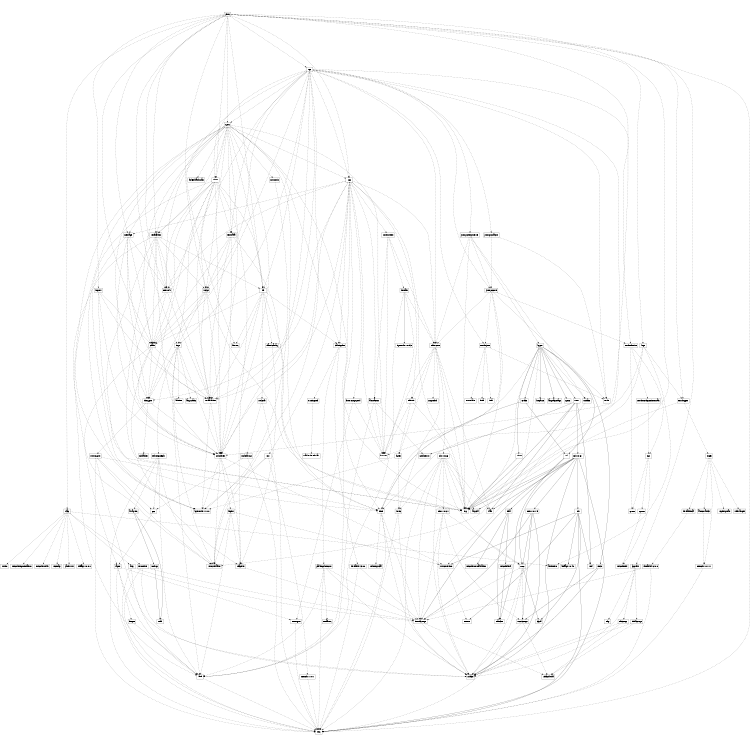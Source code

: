 digraph dependencies {
	ratio=1.0;
	size="5,5";
	N0[label="pbtc",shape=box];
	N1[label="app_dirs",shape=box];
	N2[label="chain",shape=box];
	N3[label="clap",shape=box];
	N4[label="db",shape=box];
	N5[label="env_logger",shape=box];
	N6[label="import",shape=box];
	N7[label="keys",shape=box];
	N8[label="libc",shape=box];
	N9[label="log",shape=box];
	N10[label="logs",shape=box];
	N11[label="message",shape=box];
	N12[label="miner",shape=box];
	N13[label="network",shape=box];
	N14[label="p2p",shape=box];
	N15[label="primitives",shape=box];
	N16[label="rpc",shape=box];
	N17[label="script",shape=box];
	N18[label="sync",shape=box];
	N19[label="verification",shape=box];
	N20[label="abstract-ns",shape=box];
	N21[label="futures",shape=box];
	N22[label="quick-error",shape=box];
	N23[label="rand",shape=box];
	N24[label="aho-corasick",shape=box];
	N25[label="memchr v0.1.11",shape=box];
	N26[label="ansi_term",shape=box];
	N27[label="ole32-sys",shape=box];
	N28[label="shell32-sys",shape=box];
	N29[label="winapi",shape=box];
	N30[label="xdg",shape=box];
	N31[label="arrayvec",shape=box];
	N32[label="nodrop",shape=box];
	N33[label="odds",shape=box];
	N34[label="atty",shape=box];
	N35[label="kernel32-sys",shape=box];
	N36[label="base58",shape=box];
	N37[label="bigint",shape=box];
	N38[label="heapsize",shape=box];
	N39[label="rustc-serialize",shape=box];
	N40[label="rustc_version",shape=box];
	N41[label="bit-vec",shape=box];
	N42[label="bitcrypto",shape=box];
	N43[label="rust-crypto",shape=box];
	N44[label="siphasher",shape=box];
	N45[label="bitflags v0.4.0",shape=box];
	N46[label="bitflags v0.8.0",shape=box];
	N47[label="byteorder v0.5.3",shape=box];
	N48[label="byteorder v1.0.0",shape=box];
	N49[label="bytes",shape=box];
	N50[label="iovec",shape=box];
	N51[label="cfg-if",shape=box];
	N52[label="serialization",shape=box];
	N53[label="strsim",shape=box];
	N54[label="term_size",shape=box];
	N55[label="unicode-segmentation",shape=box];
	N56[label="unicode-width",shape=box];
	N57[label="vec_map",shape=box];
	N58[label="yaml-rust",shape=box];
	N59[label="cookie",shape=box];
	N60[label="time",shape=box];
	N61[label="url",shape=box];
	N62[label="csv",shape=box];
	N63[label="memchr v1.0.1",shape=box];
	N64[label="elastic-array",shape=box];
	N65[label="parking_lot",shape=box];
	N66[label="rocksdb",shape=box];
	N67[label="deque",shape=box];
	N68[label="domain",shape=box];
	N69[label="tokio-core",shape=box];
	N70[label="dtoa",shape=box];
	N71[label="regex",shape=box];
	N72[label="eth-secp256k1",shape=box];
	N73[label="gcc",shape=box];
	N74[label="futures-cpupool",shape=box];
	N75[label="num_cpus",shape=box];
	N76[label="rayon",shape=box];
	N77[label="httparse",shape=box];
	N78[label="hyper",shape=box];
	N79[label="language-tags",shape=box];
	N80[label="mime",shape=box];
	N81[label="rotor",shape=box];
	N82[label="spmc",shape=box];
	N83[label="unicase",shape=box];
	N84[label="vecio",shape=box];
	N85[label="idna",shape=box];
	N86[label="matches",shape=box];
	N87[label="unicode-bidi",shape=box];
	N88[label="unicode-normalization",shape=box];
	N89[label="itoa",shape=box];
	N90[label="jsonrpc-core",shape=box];
	N91[label="serde",shape=box];
	N92[label="serde_derive",shape=box];
	N93[label="serde_json",shape=box];
	N94[label="jsonrpc-http-server",shape=box];
	N95[label="jsonrpc-macros",shape=box];
	N96[label="winapi-build",shape=box];
	N97[label="lazy_static",shape=box];
	N98[label="lazycell",shape=box];
	N99[label="linked-hash-map",shape=box];
	N100[label="test-data",shape=box];
	N101[label="mio v0.6.1",shape=box];
	N102[label="miow v0.1.5",shape=box];
	N103[label="net2",shape=box];
	N104[label="nix",shape=box];
	N105[label="slab",shape=box];
	N106[label="mio v0.6.6",shape=box];
	N107[label="miow v0.2.1",shape=box];
	N108[label="ws2_32-sys",shape=box];
	N109[label="murmur3",shape=box];
	N110[label="semver",shape=box];
	N111[label="void",shape=box];
	N112[label="ns-dns-tokio",shape=box];
	N113[label="num-traits",shape=box];
	N114[label="owning_ref",shape=box];
	N115[label="stable_deref_trait",shape=box];
	N116[label="tokio-io",shape=box];
	N117[label="parking_lot_core",shape=box];
	N118[label="thread-id v3.0.0",shape=box];
	N119[label="smallvec",shape=box];
	N120[label="quote",shape=box];
	N121[label="redox_syscall",shape=box];
	N122[label="regex-syntax",shape=box];
	N123[label="thread_local",shape=box];
	N124[label="utf8-ranges",shape=box];
	N125[label="rocksdb-sys",shape=box];
	N126[label="scoped-tls",shape=box];
	N127[label="serde_codegen_internals",shape=box];
	N128[label="syn",shape=box];
	N129[label="synom",shape=box];
	N130[label="unicode-xid",shape=box];
	N131[label="thread-id v2.0.0",shape=box];
	N0 -> N1[label="",style=dashed];
	N0 -> N2[label="",style=dashed];
	N0 -> N3[label="",style=dashed];
	N0 -> N4[label="",style=dashed];
	N0 -> N5[label="",style=dashed];
	N0 -> N6[label="",style=dashed];
	N0 -> N7[label="",style=dashed];
	N0 -> N8[label="",style=dashed];
	N0 -> N9[label="",style=dashed];
	N0 -> N10[label="",style=dashed];
	N0 -> N11[label="",style=dashed];
	N0 -> N12[label="",style=dashed];
	N0 -> N13[label="",style=dashed];
	N0 -> N14[label="",style=dashed];
	N0 -> N15[label="",style=dashed];
	N0 -> N16[label="",style=dashed];
	N0 -> N17[label="",style=dashed];
	N0 -> N18[label="",style=dashed];
	N0 -> N19[label="",style=dashed];
	N1 -> N27[label="",style=dashed];
	N1 -> N28[label="",style=dashed];
	N1 -> N29[label="",style=dashed];
	N1 -> N30[label="",style=dashed];
	N2 -> N15[label="",style=dashed];
	N2 -> N38[label="",style=dashed];
	N2 -> N39[label="",style=dashed];
	N2 -> N42[label="",style=dashed];
	N2 -> N52[label="",style=dashed];
	N3 -> N26[label="",style=dashed];
	N3 -> N34[label="",style=dashed];
	N3 -> N46[label="",style=dashed];
	N3 -> N53[label="",style=dashed];
	N3 -> N54[label="",style=dashed];
	N3 -> N55[label="",style=dashed];
	N3 -> N56[label="",style=dashed];
	N3 -> N57[label="",style=dashed];
	N3 -> N58[label="",style=dashed];
	N4 -> N2[label="",style=dashed];
	N4 -> N9[label="",style=dashed];
	N4 -> N15[label="",style=dashed];
	N4 -> N41[label="",style=dashed];
	N4 -> N52[label="",style=dashed];
	N4 -> N64[label="",style=dashed];
	N4 -> N65[label="",style=dashed];
	N4 -> N66[label="",style=dashed];
	N5 -> N9[label="",style=dashed];
	N5 -> N71[label="",style=dashed];
	N6 -> N2[label="",style=dashed];
	N6 -> N9[label="",style=dashed];
	N6 -> N15[label="",style=dashed];
	N6 -> N52[label="",style=dashed];
	N7 -> N15[label="",style=dashed];
	N7 -> N23[label="",style=dashed];
	N7 -> N36[label="",style=dashed];
	N7 -> N39[label="",style=dashed];
	N7 -> N42[label="",style=dashed];
	N7 -> N72[label="",style=dashed];
	N7 -> N97[label="",style=dashed];
	N10 -> N5[label="",style=dashed];
	N10 -> N9[label="",style=dashed];
	N10 -> N26[label="",style=dashed];
	N10 -> N60[label="",style=dashed];
	N11 -> N2[label="",style=dashed];
	N11 -> N13[label="",style=dashed];
	N11 -> N15[label="",style=dashed];
	N11 -> N42[label="",style=dashed];
	N11 -> N48[label="",style=dashed];
	N11 -> N52[label="",style=dashed];
	N12 -> N2[label="",style=dashed];
	N12 -> N4[label="",style=dashed];
	N12 -> N7[label="",style=dashed];
	N12 -> N13[label="",style=dashed];
	N12 -> N15[label="",style=dashed];
	N12 -> N17[label="",style=dashed];
	N12 -> N19[label="",style=dashed];
	N12 -> N38[label="",style=dashed];
	N12 -> N42[label="",style=dashed];
	N12 -> N48[label="",style=dashed];
	N12 -> N52[label="",style=dashed];
	N12 -> N100[label="",style=dashed];
	N13 -> N2[label="",style=dashed];
	N13 -> N15[label="",style=dashed];
	N13 -> N52[label="",style=dashed];
	N14 -> N9[label="",style=dashed];
	N14 -> N11[label="",style=dashed];
	N14 -> N13[label="",style=dashed];
	N14 -> N15[label="",style=dashed];
	N14 -> N20[label="",style=dashed];
	N14 -> N21[label="",style=dashed];
	N14 -> N23[label="",style=dashed];
	N14 -> N42[label="",style=dashed];
	N14 -> N52[label="",style=dashed];
	N14 -> N60[label="",style=dashed];
	N14 -> N62[label="",style=dashed];
	N14 -> N65[label="",style=dashed];
	N14 -> N69[label="",style=dashed];
	N14 -> N74[label="",style=dashed];
	N14 -> N112[label="",style=dashed];
	N14 -> N116[label="",style=dashed];
	N15 -> N37[label="",style=dashed];
	N15 -> N38[label="",style=dashed];
	N15 -> N39[label="",style=dashed];
	N15 -> N40[label="",style=dashed];
	N15 -> N48[label="",style=dashed];
	N16 -> N2[label="",style=dashed];
	N16 -> N4[label="",style=dashed];
	N16 -> N7[label="",style=dashed];
	N16 -> N9[label="",style=dashed];
	N16 -> N12[label="",style=dashed];
	N16 -> N13[label="",style=dashed];
	N16 -> N14[label="",style=dashed];
	N16 -> N15[label="",style=dashed];
	N16 -> N17[label="",style=dashed];
	N16 -> N18[label="",style=dashed];
	N16 -> N19[label="",style=dashed];
	N16 -> N39[label="",style=dashed];
	N16 -> N52[label="",style=dashed];
	N16 -> N69[label="",style=dashed];
	N16 -> N90[label="",style=dashed];
	N16 -> N91[label="",style=dashed];
	N16 -> N92[label="",style=dashed];
	N16 -> N93[label="",style=dashed];
	N16 -> N94[label="",style=dashed];
	N16 -> N95[label="",style=dashed];
	N16 -> N100[label="",style=dashed];
	N17 -> N2[label="",style=dashed];
	N17 -> N7[label="",style=dashed];
	N17 -> N9[label="",style=dashed];
	N17 -> N15[label="",style=dashed];
	N17 -> N42[label="",style=dashed];
	N17 -> N52[label="",style=dashed];
	N18 -> N2[label="",style=dashed];
	N18 -> N4[label="",style=dashed];
	N18 -> N9[label="",style=dashed];
	N18 -> N11[label="",style=dashed];
	N18 -> N12[label="",style=dashed];
	N18 -> N13[label="",style=dashed];
	N18 -> N14[label="",style=dashed];
	N18 -> N15[label="",style=dashed];
	N18 -> N17[label="",style=dashed];
	N18 -> N19[label="",style=dashed];
	N18 -> N21[label="",style=dashed];
	N18 -> N23[label="",style=dashed];
	N18 -> N41[label="",style=dashed];
	N18 -> N42[label="",style=dashed];
	N18 -> N48[label="",style=dashed];
	N18 -> N52[label="",style=dashed];
	N18 -> N60[label="",style=dashed];
	N18 -> N65[label="",style=dashed];
	N18 -> N99[label="",style=dashed];
	N18 -> N100[label="",style=dashed];
	N18 -> N109[label="",style=dashed];
	N19 -> N2[label="",style=dashed];
	N19 -> N4[label="",style=dashed];
	N19 -> N9[label="",style=dashed];
	N19 -> N13[label="",style=dashed];
	N19 -> N15[label="",style=dashed];
	N19 -> N17[label="",style=dashed];
	N19 -> N52[label="",style=dashed];
	N19 -> N60[label="",style=dashed];
	N19 -> N76[label="",style=dashed];
	N20 -> N21[label="",style=dashed];
	N20 -> N22[label="",style=dashed];
	N20 -> N23[label="",style=dashed];
	N23 -> N8[label="",style=dashed];
	N24 -> N25[label="",style=dashed];
	N25 -> N8[label="",style=dashed];
	N27 -> N29[label="",style=dashed];
	N27 -> N96[label="",style=dashed];
	N28 -> N29[label="",style=dashed];
	N28 -> N96[label="",style=dashed];
	N31 -> N32[label=""];
	N31 -> N33[label=""];
	N32 -> N33[label=""];
	N34 -> N8[label="",style=dashed];
	N34 -> N29[label="",style=dashed];
	N34 -> N35[label="",style=dashed];
	N35 -> N29[label="",style=dashed];
	N35 -> N96[label="",style=dashed];
	N37 -> N23[label="",style=dashed];
	N37 -> N38[label="",style=dashed];
	N37 -> N39[label="",style=dashed];
	N37 -> N40[label="",style=dashed];
	N38 -> N35[label="",style=dashed];
	N40 -> N110[label="",style=dashed];
	N42 -> N15[label="",style=dashed];
	N42 -> N43[label="",style=dashed];
	N42 -> N44[label="",style=dashed];
	N43 -> N8[label="",style=dashed];
	N43 -> N23[label="",style=dashed];
	N43 -> N39[label="",style=dashed];
	N43 -> N60[label="",style=dashed];
	N43 -> N73[label="",style=dashed];
	N49 -> N48[label="",style=dashed];
	N49 -> N50[label="",style=dashed];
	N50 -> N8[label="",style=dashed];
	N50 -> N29[label="",style=dashed];
	N52 -> N15[label="",style=dashed];
	N52 -> N48[label="",style=dashed];
	N54 -> N8[label="",style=dashed];
	N54 -> N29[label="",style=dashed];
	N54 -> N35[label="",style=dashed];
	N59 -> N60[label=""];
	N59 -> N61[label=""];
	N60 -> N8[label="",style=dashed];
	N60 -> N29[label="",style=dashed];
	N60 -> N35[label="",style=dashed];
	N60 -> N121[label="",style=dashed];
	N61 -> N85[label=""];
	N61 -> N86[label=""];
	N62 -> N39[label="",style=dashed];
	N62 -> N48[label="",style=dashed];
	N62 -> N63[label="",style=dashed];
	N63 -> N8[label="",style=dashed];
	N64 -> N38[label="",style=dashed];
	N65 -> N114[label="",style=dashed];
	N65 -> N117[label="",style=dashed];
	N65 -> N118[label="",style=dashed];
	N66 -> N8[label="",style=dashed];
	N66 -> N125[label="",style=dashed];
	N67 -> N23[label="",style=dashed];
	N68 -> N21[label="",style=dashed];
	N68 -> N23[label="",style=dashed];
	N68 -> N47[label=""];
	N68 -> N69[label="",style=dashed];
	N69 -> N9[label="",style=dashed];
	N69 -> N21[label="",style=dashed];
	N69 -> N49[label="",style=dashed];
	N69 -> N50[label="",style=dashed];
	N69 -> N105[label="",style=dashed];
	N69 -> N106[label="",style=dashed];
	N69 -> N116[label="",style=dashed];
	N69 -> N126[label="",style=dashed];
	N71 -> N24[label="",style=dashed];
	N71 -> N25[label="",style=dashed];
	N71 -> N122[label="",style=dashed];
	N71 -> N123[label="",style=dashed];
	N71 -> N124[label="",style=dashed];
	N72 -> N8[label="",style=dashed];
	N72 -> N23[label="",style=dashed];
	N72 -> N31[label="",style=dashed];
	N72 -> N39[label="",style=dashed];
	N72 -> N73[label="",style=dashed];
	N73 -> N76[label="",style=dashed];
	N74 -> N21[label="",style=dashed];
	N74 -> N75[label="",style=dashed];
	N75 -> N8[label="",style=dashed];
	N76 -> N8[label="",style=dashed];
	N76 -> N23[label="",style=dashed];
	N76 -> N67[label="",style=dashed];
	N76 -> N75[label="",style=dashed];
	N78 -> N9[label="",style=dashed];
	N78 -> N39[label="",style=dashed];
	N78 -> N59[label=""];
	N78 -> N60[label="",style=dashed];
	N78 -> N61[label=""];
	N78 -> N77[label=""];
	N78 -> N79[label=""];
	N78 -> N80[label=""];
	N78 -> N81[label=""];
	N78 -> N82[label=""];
	N78 -> N83[label="",style=dashed];
	N78 -> N84[label=""];
	N80 -> N9[label=""];
	N81 -> N9[label=""];
	N81 -> N22[label=""];
	N81 -> N101[label=""];
	N81 -> N105[label=""];
	N81 -> N111[label=""];
	N83 -> N40[label="",style=dashed];
	N84 -> N29[label=""];
	N84 -> N108[label=""];
	N85 -> N86[label=""];
	N85 -> N87[label=""];
	N85 -> N88[label=""];
	N87 -> N86[label=""];
	N90 -> N9[label="",style=dashed];
	N90 -> N21[label="",style=dashed];
	N90 -> N69[label="",style=dashed];
	N90 -> N91[label="",style=dashed];
	N90 -> N92[label="",style=dashed];
	N90 -> N93[label="",style=dashed];
	N92 -> N120[label="",style=dashed];
	N92 -> N127[label="",style=dashed];
	N92 -> N128[label="",style=dashed];
	N93 -> N70[label="",style=dashed];
	N93 -> N89[label="",style=dashed];
	N93 -> N91[label="",style=dashed];
	N93 -> N113[label="",style=dashed];
	N94 -> N9[label="",style=dashed];
	N94 -> N69[label="",style=dashed];
	N94 -> N78[label="",style=dashed];
	N94 -> N83[label="",style=dashed];
	N94 -> N90[label="",style=dashed];
	N95 -> N90[label="",style=dashed];
	N95 -> N91[label="",style=dashed];
	N100 -> N2[label="",style=dashed];
	N100 -> N15[label="",style=dashed];
	N100 -> N17[label="",style=dashed];
	N100 -> N52[label="",style=dashed];
	N100 -> N60[label="",style=dashed];
	N101 -> N8[label=""];
	N101 -> N9[label=""];
	N101 -> N29[label=""];
	N101 -> N35[label=""];
	N101 -> N98[label=""];
	N101 -> N102[label=""];
	N101 -> N103[label=""];
	N101 -> N104[label=""];
	N101 -> N105[label=""];
	N102 -> N29[label=""];
	N102 -> N35[label=""];
	N102 -> N103[label=""];
	N102 -> N108[label=""];
	N103 -> N8[label="",style=dashed];
	N103 -> N29[label="",style=dashed];
	N103 -> N35[label="",style=dashed];
	N103 -> N51[label=""];
	N103 -> N108[label="",style=dashed];
	N104 -> N8[label=""];
	N104 -> N40[label=""];
	N104 -> N45[label=""];
	N104 -> N51[label=""];
	N104 -> N110[label=""];
	N104 -> N111[label=""];
	N106 -> N8[label="",style=dashed];
	N106 -> N9[label="",style=dashed];
	N106 -> N29[label="",style=dashed];
	N106 -> N35[label="",style=dashed];
	N106 -> N50[label="",style=dashed];
	N106 -> N98[label="",style=dashed];
	N106 -> N103[label="",style=dashed];
	N106 -> N105[label="",style=dashed];
	N106 -> N107[label="",style=dashed];
	N107 -> N29[label="",style=dashed];
	N107 -> N35[label="",style=dashed];
	N107 -> N103[label="",style=dashed];
	N107 -> N108[label="",style=dashed];
	N108 -> N29[label="",style=dashed];
	N108 -> N96[label="",style=dashed];
	N109 -> N48[label="",style=dashed];
	N112 -> N20[label="",style=dashed];
	N112 -> N21[label="",style=dashed];
	N112 -> N68[label="",style=dashed];
	N112 -> N69[label="",style=dashed];
	N114 -> N115[label="",style=dashed];
	N116 -> N9[label="",style=dashed];
	N116 -> N21[label="",style=dashed];
	N116 -> N49[label="",style=dashed];
	N117 -> N8[label="",style=dashed];
	N117 -> N23[label="",style=dashed];
	N117 -> N29[label="",style=dashed];
	N117 -> N35[label="",style=dashed];
	N117 -> N119[label="",style=dashed];
	N118 -> N8[label="",style=dashed];
	N118 -> N35[label="",style=dashed];
	N123 -> N131[label="",style=dashed];
	N125 -> N8[label="",style=dashed];
	N125 -> N73[label="",style=dashed];
	N127 -> N128[label="",style=dashed];
	N128 -> N120[label="",style=dashed];
	N128 -> N129[label="",style=dashed];
	N128 -> N130[label="",style=dashed];
	N129 -> N130[label="",style=dashed];
	N131 -> N8[label="",style=dashed];
	N131 -> N35[label="",style=dashed];
}
